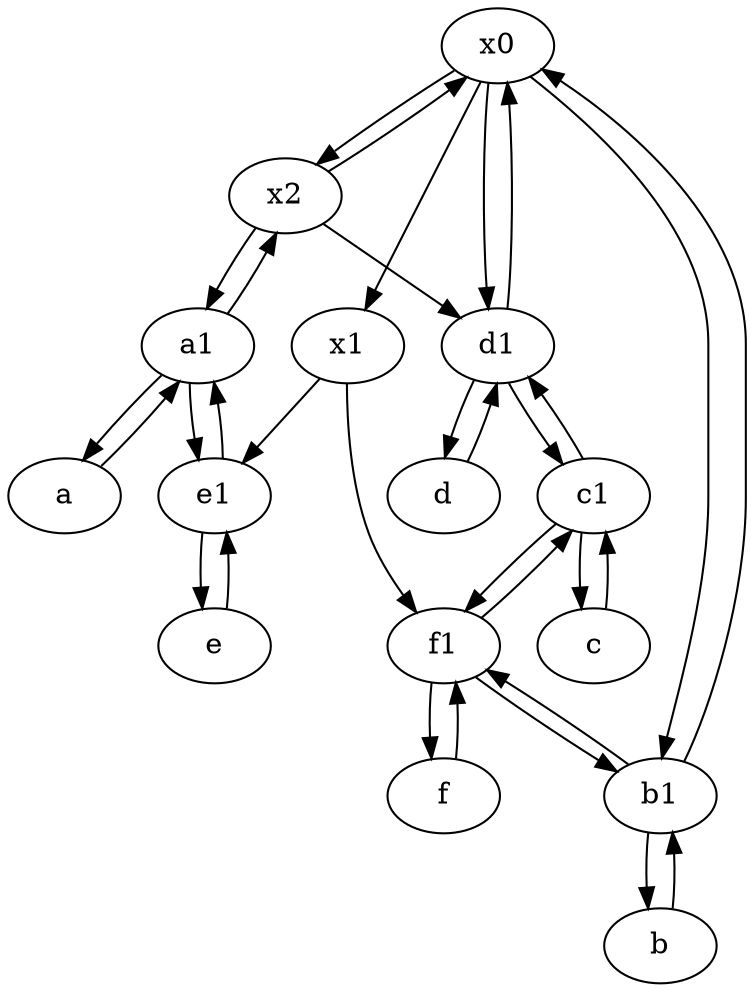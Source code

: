 digraph  {
	x0;
	c [pos="20,10!"];
	x2;
	b1 [pos="45,20!"];
	b [pos="50,20!"];
	a1 [pos="40,15!"];
	c1 [pos="30,15!"];
	e1 [pos="25,45!"];
	f [pos="15,45!"];
	d [pos="20,30!"];
	e [pos="30,50!"];
	x1;
	d1 [pos="25,30!"];
	f1;
	a [pos="40,10!"];
	d -> d1;
	x0 -> x1;
	f1 -> b1;
	a1 -> x2;
	x1 -> e1;
	c -> c1;
	x2 -> a1;
	e1 -> e;
	b1 -> f1;
	a1 -> e1;
	f1 -> c1;
	x0 -> x2;
	c1 -> f1;
	d1 -> x0;
	f1 -> f;
	x1 -> f1;
	c1 -> c;
	e -> e1;
	x0 -> b1;
	a1 -> a;
	f -> f1;
	x2 -> x0;
	a -> a1;
	e1 -> a1;
	d1 -> c1;
	b1 -> b;
	b -> b1;
	x0 -> d1;
	d1 -> d;
	x2 -> d1;
	b1 -> x0;
	c1 -> d1;

	}